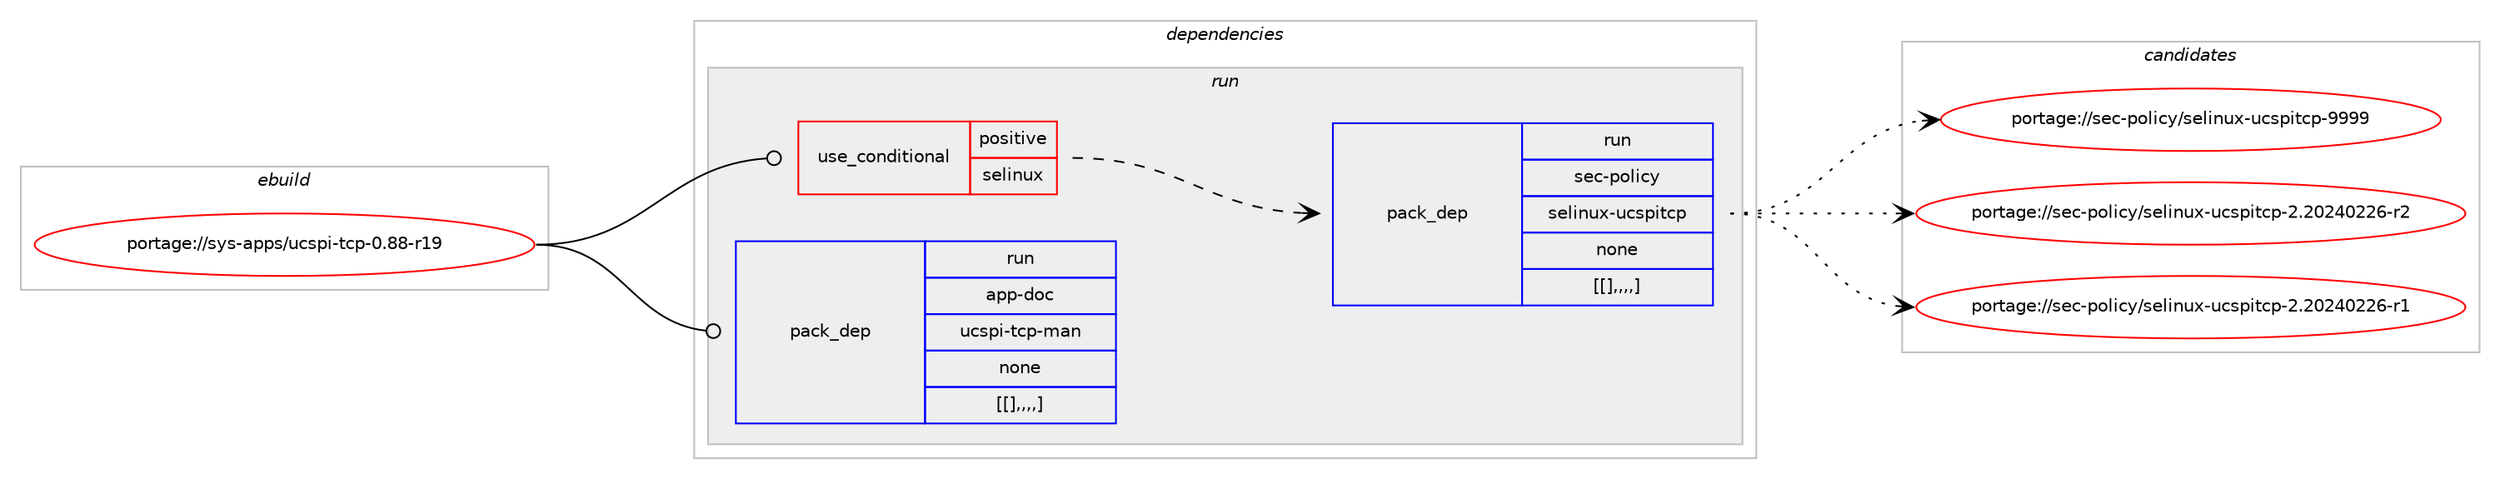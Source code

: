 digraph prolog {

# *************
# Graph options
# *************

newrank=true;
concentrate=true;
compound=true;
graph [rankdir=LR,fontname=Helvetica,fontsize=10,ranksep=1.5];#, ranksep=2.5, nodesep=0.2];
edge  [arrowhead=vee];
node  [fontname=Helvetica,fontsize=10];

# **********
# The ebuild
# **********

subgraph cluster_leftcol {
color=gray;
label=<<i>ebuild</i>>;
id [label="portage://sys-apps/ucspi-tcp-0.88-r19", color=red, width=4, href="../sys-apps/ucspi-tcp-0.88-r19.svg"];
}

# ****************
# The dependencies
# ****************

subgraph cluster_midcol {
color=gray;
label=<<i>dependencies</i>>;
subgraph cluster_compile {
fillcolor="#eeeeee";
style=filled;
label=<<i>compile</i>>;
}
subgraph cluster_compileandrun {
fillcolor="#eeeeee";
style=filled;
label=<<i>compile and run</i>>;
}
subgraph cluster_run {
fillcolor="#eeeeee";
style=filled;
label=<<i>run</i>>;
subgraph cond8002 {
dependency21292 [label=<<TABLE BORDER="0" CELLBORDER="1" CELLSPACING="0" CELLPADDING="4"><TR><TD ROWSPAN="3" CELLPADDING="10">use_conditional</TD></TR><TR><TD>positive</TD></TR><TR><TD>selinux</TD></TR></TABLE>>, shape=none, color=red];
subgraph pack13234 {
dependency21293 [label=<<TABLE BORDER="0" CELLBORDER="1" CELLSPACING="0" CELLPADDING="4" WIDTH="220"><TR><TD ROWSPAN="6" CELLPADDING="30">pack_dep</TD></TR><TR><TD WIDTH="110">run</TD></TR><TR><TD>sec-policy</TD></TR><TR><TD>selinux-ucspitcp</TD></TR><TR><TD>none</TD></TR><TR><TD>[[],,,,]</TD></TR></TABLE>>, shape=none, color=blue];
}
dependency21292:e -> dependency21293:w [weight=20,style="dashed",arrowhead="vee"];
}
id:e -> dependency21292:w [weight=20,style="solid",arrowhead="odot"];
subgraph pack13235 {
dependency21294 [label=<<TABLE BORDER="0" CELLBORDER="1" CELLSPACING="0" CELLPADDING="4" WIDTH="220"><TR><TD ROWSPAN="6" CELLPADDING="30">pack_dep</TD></TR><TR><TD WIDTH="110">run</TD></TR><TR><TD>app-doc</TD></TR><TR><TD>ucspi-tcp-man</TD></TR><TR><TD>none</TD></TR><TR><TD>[[],,,,]</TD></TR></TABLE>>, shape=none, color=blue];
}
id:e -> dependency21294:w [weight=20,style="solid",arrowhead="odot"];
}
}

# **************
# The candidates
# **************

subgraph cluster_choices {
rank=same;
color=gray;
label=<<i>candidates</i>>;

subgraph choice13234 {
color=black;
nodesep=1;
choice115101994511211110810599121471151011081051101171204511799115112105116991124557575757 [label="portage://sec-policy/selinux-ucspitcp-9999", color=red, width=4,href="../sec-policy/selinux-ucspitcp-9999.svg"];
choice1151019945112111108105991214711510110810511011712045117991151121051169911245504650485052485050544511450 [label="portage://sec-policy/selinux-ucspitcp-2.20240226-r2", color=red, width=4,href="../sec-policy/selinux-ucspitcp-2.20240226-r2.svg"];
choice1151019945112111108105991214711510110810511011712045117991151121051169911245504650485052485050544511449 [label="portage://sec-policy/selinux-ucspitcp-2.20240226-r1", color=red, width=4,href="../sec-policy/selinux-ucspitcp-2.20240226-r1.svg"];
dependency21293:e -> choice115101994511211110810599121471151011081051101171204511799115112105116991124557575757:w [style=dotted,weight="100"];
dependency21293:e -> choice1151019945112111108105991214711510110810511011712045117991151121051169911245504650485052485050544511450:w [style=dotted,weight="100"];
dependency21293:e -> choice1151019945112111108105991214711510110810511011712045117991151121051169911245504650485052485050544511449:w [style=dotted,weight="100"];
}
subgraph choice13235 {
color=black;
nodesep=1;
}
}

}
